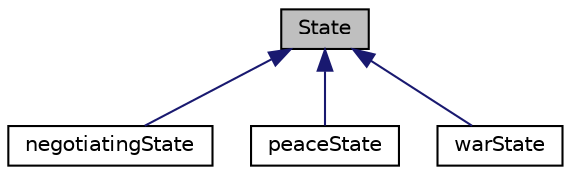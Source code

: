 digraph "State"
{
 // LATEX_PDF_SIZE
  edge [fontname="Helvetica",fontsize="10",labelfontname="Helvetica",labelfontsize="10"];
  node [fontname="Helvetica",fontsize="10",shape=record];
  Node1 [label="State",height=0.2,width=0.4,color="black", fillcolor="grey75", style="filled", fontcolor="black",tooltip="a State class."];
  Node1 -> Node2 [dir="back",color="midnightblue",fontsize="10",style="solid",fontname="Helvetica"];
  Node2 [label="negotiatingState",height=0.2,width=0.4,color="black", fillcolor="white", style="filled",URL="$classnegotiatingState.html",tooltip="a egotiatingState class"];
  Node1 -> Node3 [dir="back",color="midnightblue",fontsize="10",style="solid",fontname="Helvetica"];
  Node3 [label="peaceState",height=0.2,width=0.4,color="black", fillcolor="white", style="filled",URL="$classpeaceState.html",tooltip="a peacestate class"];
  Node1 -> Node4 [dir="back",color="midnightblue",fontsize="10",style="solid",fontname="Helvetica"];
  Node4 [label="warState",height=0.2,width=0.4,color="black", fillcolor="white", style="filled",URL="$classwarState.html",tooltip="a warstate class"];
}

